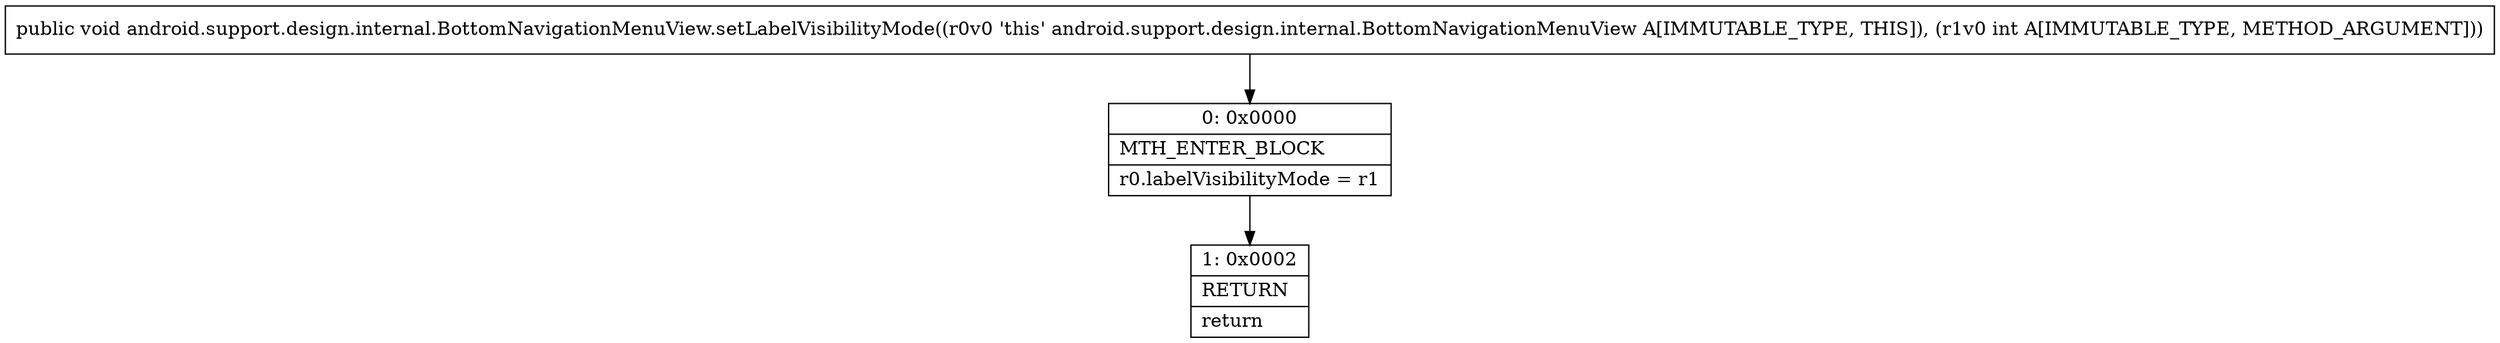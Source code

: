 digraph "CFG forandroid.support.design.internal.BottomNavigationMenuView.setLabelVisibilityMode(I)V" {
Node_0 [shape=record,label="{0\:\ 0x0000|MTH_ENTER_BLOCK\l|r0.labelVisibilityMode = r1\l}"];
Node_1 [shape=record,label="{1\:\ 0x0002|RETURN\l|return\l}"];
MethodNode[shape=record,label="{public void android.support.design.internal.BottomNavigationMenuView.setLabelVisibilityMode((r0v0 'this' android.support.design.internal.BottomNavigationMenuView A[IMMUTABLE_TYPE, THIS]), (r1v0 int A[IMMUTABLE_TYPE, METHOD_ARGUMENT])) }"];
MethodNode -> Node_0;
Node_0 -> Node_1;
}

